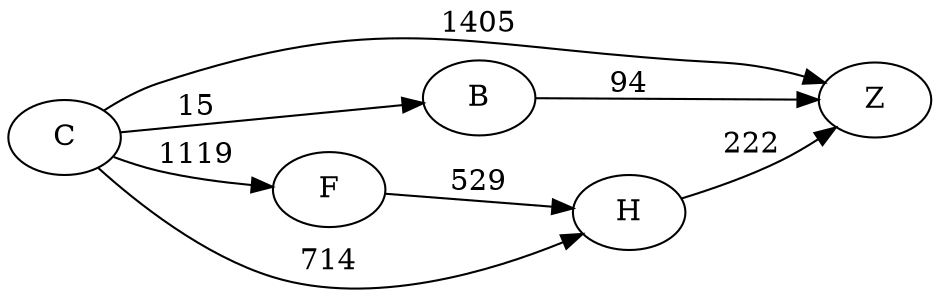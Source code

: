 digraph G {
	rankdir=LR size="8,5"
	C
	Z
	C -> Z [label=1405]
	C
	B
	C -> B [label=15]
	C
	F
	C -> F [label=1119]
	C
	H
	C -> H [label=714]
	B
	Z
	B -> Z [label=94]
	F
	H
	F -> H [label=529]
	H
	Z
	H -> Z [label=222]
}
